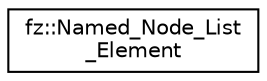 digraph "Graphical Class Hierarchy"
{
 // LATEX_PDF_SIZE
  edge [fontname="Helvetica",fontsize="10",labelfontname="Helvetica",labelfontsize="10"];
  node [fontname="Helvetica",fontsize="10",shape=record];
  rankdir="LR";
  Node0 [label="fz::Named_Node_List\l_Element",height=0.2,width=0.4,color="black", fillcolor="white", style="filled",URL="$structfz_1_1Named__Node__List__Element.html",tooltip="This shared memory data structure is used in Graphmodify and fzserverpq."];
}
